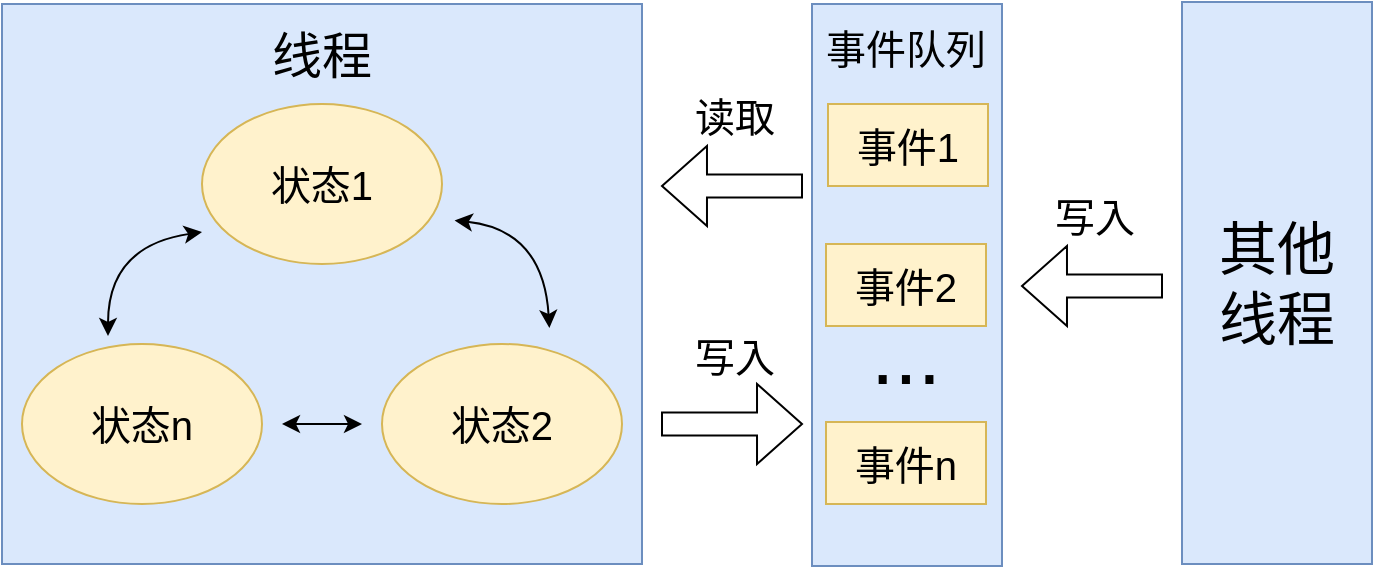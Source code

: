<mxfile version="26.0.4">
  <diagram name="第 1 页" id="Usslekfxct5vgBnJ93Fj">
    <mxGraphModel dx="575" dy="1066" grid="1" gridSize="1" guides="1" tooltips="1" connect="1" arrows="1" fold="1" page="1" pageScale="1" pageWidth="1169" pageHeight="827" math="0" shadow="0">
      <root>
        <mxCell id="0" />
        <mxCell id="1" parent="0" />
        <mxCell id="GlNvRw07ye_8XTbk8pvg-1" value="" style="rounded=0;whiteSpace=wrap;html=1;fillColor=#dae8fc;strokeColor=#6c8ebf;" vertex="1" parent="1">
          <mxGeometry x="1193" y="22" width="320" height="280" as="geometry" />
        </mxCell>
        <mxCell id="GlNvRw07ye_8XTbk8pvg-2" value="状态1" style="ellipse;whiteSpace=wrap;html=1;fillColor=#fff2cc;strokeColor=#d6b656;fontSize=20;" vertex="1" parent="1">
          <mxGeometry x="1293" y="72" width="120" height="80" as="geometry" />
        </mxCell>
        <mxCell id="GlNvRw07ye_8XTbk8pvg-3" value="" style="curved=1;endArrow=classic;html=1;rounded=0;exitX=0.98;exitY=0.728;exitDx=0;exitDy=0;exitPerimeter=0;startArrow=classic;startFill=1;" edge="1" parent="1">
          <mxGeometry width="50" height="50" relative="1" as="geometry">
            <mxPoint x="1419.3" y="130.24" as="sourcePoint" />
            <mxPoint x="1466.7" y="184" as="targetPoint" />
            <Array as="points">
              <mxPoint x="1463.7" y="135" />
            </Array>
          </mxGeometry>
        </mxCell>
        <mxCell id="GlNvRw07ye_8XTbk8pvg-4" value="状态n" style="ellipse;whiteSpace=wrap;html=1;fillColor=#fff2cc;strokeColor=#d6b656;fontSize=20;" vertex="1" parent="1">
          <mxGeometry x="1203" y="192" width="120" height="80" as="geometry" />
        </mxCell>
        <mxCell id="GlNvRw07ye_8XTbk8pvg-5" value="状态2" style="ellipse;whiteSpace=wrap;html=1;fillColor=#fff2cc;strokeColor=#d6b656;fontSize=20;" vertex="1" parent="1">
          <mxGeometry x="1383" y="192" width="120" height="80" as="geometry" />
        </mxCell>
        <mxCell id="GlNvRw07ye_8XTbk8pvg-6" value="" style="endArrow=classic;startArrow=classic;html=1;rounded=0;" edge="1" parent="1">
          <mxGeometry width="50" height="50" relative="1" as="geometry">
            <mxPoint x="1333" y="232" as="sourcePoint" />
            <mxPoint x="1373" y="232" as="targetPoint" />
          </mxGeometry>
        </mxCell>
        <mxCell id="GlNvRw07ye_8XTbk8pvg-7" value="" style="curved=1;endArrow=classic;html=1;rounded=0;exitX=0.98;exitY=0.728;exitDx=0;exitDy=0;exitPerimeter=0;startArrow=classic;startFill=1;" edge="1" parent="1">
          <mxGeometry width="50" height="50" relative="1" as="geometry">
            <mxPoint x="1246" y="188" as="sourcePoint" />
            <mxPoint x="1293" y="136" as="targetPoint" />
            <Array as="points">
              <mxPoint x="1246" y="143" />
            </Array>
          </mxGeometry>
        </mxCell>
        <mxCell id="GlNvRw07ye_8XTbk8pvg-8" value="" style="rounded=0;whiteSpace=wrap;html=1;rotation=0;fillColor=#dae8fc;strokeColor=#6c8ebf;" vertex="1" parent="1">
          <mxGeometry x="1598" y="22" width="95" height="281" as="geometry" />
        </mxCell>
        <mxCell id="GlNvRw07ye_8XTbk8pvg-9" value="线程" style="text;strokeColor=none;align=center;fillColor=none;html=1;verticalAlign=middle;whiteSpace=wrap;rounded=0;fontSize=25;" vertex="1" parent="1">
          <mxGeometry x="1273" y="32" width="160" height="30" as="geometry" />
        </mxCell>
        <mxCell id="GlNvRw07ye_8XTbk8pvg-10" value="事件队列" style="text;strokeColor=none;align=center;fillColor=none;html=1;verticalAlign=middle;whiteSpace=wrap;rounded=0;fontSize=20;" vertex="1" parent="1">
          <mxGeometry x="1565" y="29" width="160" height="30" as="geometry" />
        </mxCell>
        <mxCell id="GlNvRw07ye_8XTbk8pvg-11" value="事件1" style="rounded=0;whiteSpace=wrap;html=1;fontSize=20;fillColor=#fff2cc;strokeColor=#d6b656;" vertex="1" parent="1">
          <mxGeometry x="1606" y="72" width="80" height="41" as="geometry" />
        </mxCell>
        <mxCell id="GlNvRw07ye_8XTbk8pvg-12" value="事件2" style="rounded=0;whiteSpace=wrap;html=1;fontSize=20;fillColor=#fff2cc;strokeColor=#d6b656;" vertex="1" parent="1">
          <mxGeometry x="1605" y="142" width="80" height="41" as="geometry" />
        </mxCell>
        <mxCell id="GlNvRw07ye_8XTbk8pvg-13" value="事件n" style="rounded=0;whiteSpace=wrap;html=1;fontSize=20;fillColor=#fff2cc;strokeColor=#d6b656;" vertex="1" parent="1">
          <mxGeometry x="1605" y="231" width="80" height="41" as="geometry" />
        </mxCell>
        <mxCell id="GlNvRw07ye_8XTbk8pvg-14" value="&lt;font style=&quot;font-size: 42px;&quot;&gt;...&lt;/font&gt;" style="text;align=center;html=1;verticalAlign=middle;whiteSpace=wrap;rounded=0;" vertex="1" parent="1">
          <mxGeometry x="1615" y="183" width="60" height="30" as="geometry" />
        </mxCell>
        <mxCell id="GlNvRw07ye_8XTbk8pvg-15" value="" style="html=1;shadow=0;dashed=0;align=center;verticalAlign=middle;shape=mxgraph.arrows2.arrow;dy=0.71;dx=22.49;flipH=1;notch=0;" vertex="1" parent="1">
          <mxGeometry x="1523" y="93" width="70" height="40" as="geometry" />
        </mxCell>
        <mxCell id="GlNvRw07ye_8XTbk8pvg-16" value="" style="html=1;shadow=0;dashed=0;align=center;verticalAlign=middle;shape=mxgraph.arrows2.arrow;dy=0.71;dx=22.49;flipH=0;notch=0;" vertex="1" parent="1">
          <mxGeometry x="1523" y="212" width="70" height="40" as="geometry" />
        </mxCell>
        <mxCell id="GlNvRw07ye_8XTbk8pvg-17" value="读取" style="text;strokeColor=none;align=center;fillColor=none;html=1;verticalAlign=middle;whiteSpace=wrap;rounded=0;fontSize=20;" vertex="1" parent="1">
          <mxGeometry x="1532" y="63" width="55" height="30" as="geometry" />
        </mxCell>
        <mxCell id="GlNvRw07ye_8XTbk8pvg-18" value="写入" style="text;strokeColor=none;align=center;fillColor=none;html=1;verticalAlign=middle;whiteSpace=wrap;rounded=0;fontSize=20;" vertex="1" parent="1">
          <mxGeometry x="1532" y="183" width="55" height="30" as="geometry" />
        </mxCell>
        <mxCell id="GlNvRw07ye_8XTbk8pvg-19" value="写入" style="text;strokeColor=none;align=center;fillColor=none;html=1;verticalAlign=middle;whiteSpace=wrap;rounded=0;fontSize=20;" vertex="1" parent="1">
          <mxGeometry x="1712" y="113" width="55" height="30" as="geometry" />
        </mxCell>
        <mxCell id="GlNvRw07ye_8XTbk8pvg-20" value="" style="html=1;shadow=0;dashed=0;align=center;verticalAlign=middle;shape=mxgraph.arrows2.arrow;dy=0.71;dx=22.49;flipH=1;notch=0;" vertex="1" parent="1">
          <mxGeometry x="1703" y="143" width="70" height="40" as="geometry" />
        </mxCell>
        <mxCell id="GlNvRw07ye_8XTbk8pvg-21" value="其他&lt;div&gt;线程&lt;/div&gt;" style="rounded=0;whiteSpace=wrap;html=1;rotation=0;fillColor=#dae8fc;strokeColor=#6c8ebf;fontSize=29;" vertex="1" parent="1">
          <mxGeometry x="1783" y="21" width="95" height="281" as="geometry" />
        </mxCell>
      </root>
    </mxGraphModel>
  </diagram>
</mxfile>
